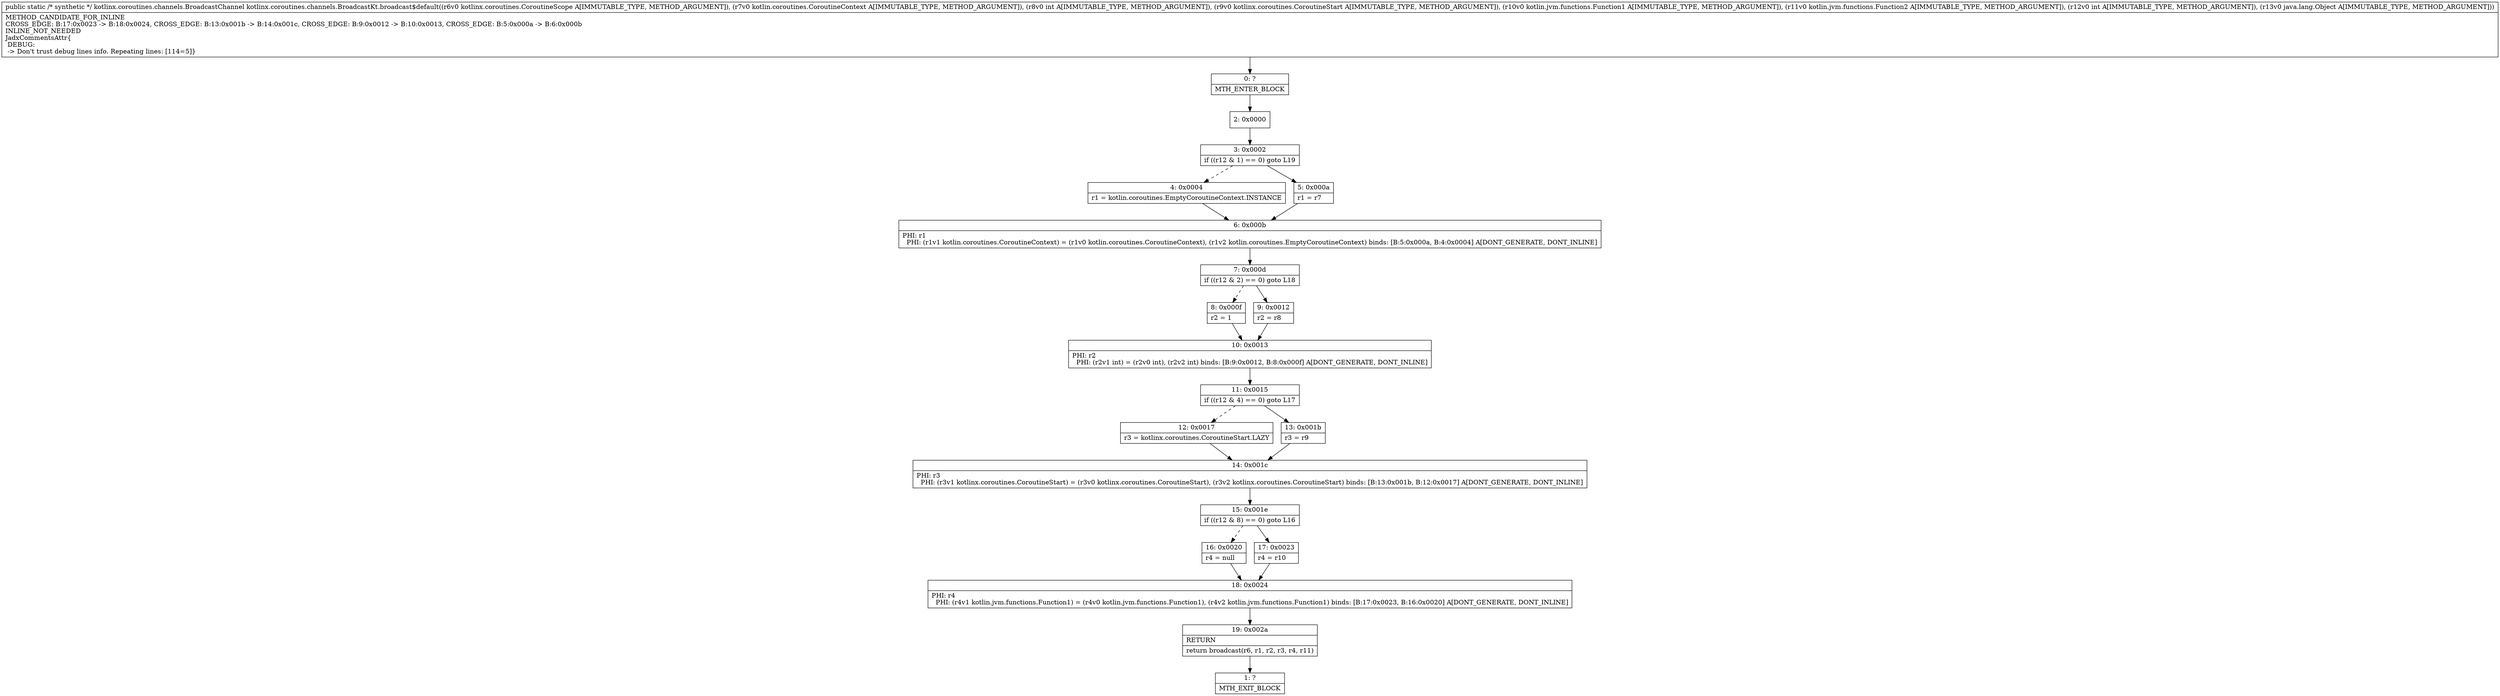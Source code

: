 digraph "CFG forkotlinx.coroutines.channels.BroadcastKt.broadcast$default(Lkotlinx\/coroutines\/CoroutineScope;Lkotlin\/coroutines\/CoroutineContext;ILkotlinx\/coroutines\/CoroutineStart;Lkotlin\/jvm\/functions\/Function1;Lkotlin\/jvm\/functions\/Function2;ILjava\/lang\/Object;)Lkotlinx\/coroutines\/channels\/BroadcastChannel;" {
Node_0 [shape=record,label="{0\:\ ?|MTH_ENTER_BLOCK\l}"];
Node_2 [shape=record,label="{2\:\ 0x0000}"];
Node_3 [shape=record,label="{3\:\ 0x0002|if ((r12 & 1) == 0) goto L19\l}"];
Node_4 [shape=record,label="{4\:\ 0x0004|r1 = kotlin.coroutines.EmptyCoroutineContext.INSTANCE\l}"];
Node_6 [shape=record,label="{6\:\ 0x000b|PHI: r1 \l  PHI: (r1v1 kotlin.coroutines.CoroutineContext) = (r1v0 kotlin.coroutines.CoroutineContext), (r1v2 kotlin.coroutines.EmptyCoroutineContext) binds: [B:5:0x000a, B:4:0x0004] A[DONT_GENERATE, DONT_INLINE]\l}"];
Node_7 [shape=record,label="{7\:\ 0x000d|if ((r12 & 2) == 0) goto L18\l}"];
Node_8 [shape=record,label="{8\:\ 0x000f|r2 = 1\l}"];
Node_10 [shape=record,label="{10\:\ 0x0013|PHI: r2 \l  PHI: (r2v1 int) = (r2v0 int), (r2v2 int) binds: [B:9:0x0012, B:8:0x000f] A[DONT_GENERATE, DONT_INLINE]\l}"];
Node_11 [shape=record,label="{11\:\ 0x0015|if ((r12 & 4) == 0) goto L17\l}"];
Node_12 [shape=record,label="{12\:\ 0x0017|r3 = kotlinx.coroutines.CoroutineStart.LAZY\l}"];
Node_14 [shape=record,label="{14\:\ 0x001c|PHI: r3 \l  PHI: (r3v1 kotlinx.coroutines.CoroutineStart) = (r3v0 kotlinx.coroutines.CoroutineStart), (r3v2 kotlinx.coroutines.CoroutineStart) binds: [B:13:0x001b, B:12:0x0017] A[DONT_GENERATE, DONT_INLINE]\l}"];
Node_15 [shape=record,label="{15\:\ 0x001e|if ((r12 & 8) == 0) goto L16\l}"];
Node_16 [shape=record,label="{16\:\ 0x0020|r4 = null\l}"];
Node_18 [shape=record,label="{18\:\ 0x0024|PHI: r4 \l  PHI: (r4v1 kotlin.jvm.functions.Function1) = (r4v0 kotlin.jvm.functions.Function1), (r4v2 kotlin.jvm.functions.Function1) binds: [B:17:0x0023, B:16:0x0020] A[DONT_GENERATE, DONT_INLINE]\l}"];
Node_19 [shape=record,label="{19\:\ 0x002a|RETURN\l|return broadcast(r6, r1, r2, r3, r4, r11)\l}"];
Node_1 [shape=record,label="{1\:\ ?|MTH_EXIT_BLOCK\l}"];
Node_17 [shape=record,label="{17\:\ 0x0023|r4 = r10\l}"];
Node_13 [shape=record,label="{13\:\ 0x001b|r3 = r9\l}"];
Node_9 [shape=record,label="{9\:\ 0x0012|r2 = r8\l}"];
Node_5 [shape=record,label="{5\:\ 0x000a|r1 = r7\l}"];
MethodNode[shape=record,label="{public static \/* synthetic *\/ kotlinx.coroutines.channels.BroadcastChannel kotlinx.coroutines.channels.BroadcastKt.broadcast$default((r6v0 kotlinx.coroutines.CoroutineScope A[IMMUTABLE_TYPE, METHOD_ARGUMENT]), (r7v0 kotlin.coroutines.CoroutineContext A[IMMUTABLE_TYPE, METHOD_ARGUMENT]), (r8v0 int A[IMMUTABLE_TYPE, METHOD_ARGUMENT]), (r9v0 kotlinx.coroutines.CoroutineStart A[IMMUTABLE_TYPE, METHOD_ARGUMENT]), (r10v0 kotlin.jvm.functions.Function1 A[IMMUTABLE_TYPE, METHOD_ARGUMENT]), (r11v0 kotlin.jvm.functions.Function2 A[IMMUTABLE_TYPE, METHOD_ARGUMENT]), (r12v0 int A[IMMUTABLE_TYPE, METHOD_ARGUMENT]), (r13v0 java.lang.Object A[IMMUTABLE_TYPE, METHOD_ARGUMENT]))  | METHOD_CANDIDATE_FOR_INLINE\lCROSS_EDGE: B:17:0x0023 \-\> B:18:0x0024, CROSS_EDGE: B:13:0x001b \-\> B:14:0x001c, CROSS_EDGE: B:9:0x0012 \-\> B:10:0x0013, CROSS_EDGE: B:5:0x000a \-\> B:6:0x000b\lINLINE_NOT_NEEDED\lJadxCommentsAttr\{\l DEBUG: \l \-\> Don't trust debug lines info. Repeating lines: [114=5]\}\l}"];
MethodNode -> Node_0;Node_0 -> Node_2;
Node_2 -> Node_3;
Node_3 -> Node_4[style=dashed];
Node_3 -> Node_5;
Node_4 -> Node_6;
Node_6 -> Node_7;
Node_7 -> Node_8[style=dashed];
Node_7 -> Node_9;
Node_8 -> Node_10;
Node_10 -> Node_11;
Node_11 -> Node_12[style=dashed];
Node_11 -> Node_13;
Node_12 -> Node_14;
Node_14 -> Node_15;
Node_15 -> Node_16[style=dashed];
Node_15 -> Node_17;
Node_16 -> Node_18;
Node_18 -> Node_19;
Node_19 -> Node_1;
Node_17 -> Node_18;
Node_13 -> Node_14;
Node_9 -> Node_10;
Node_5 -> Node_6;
}


